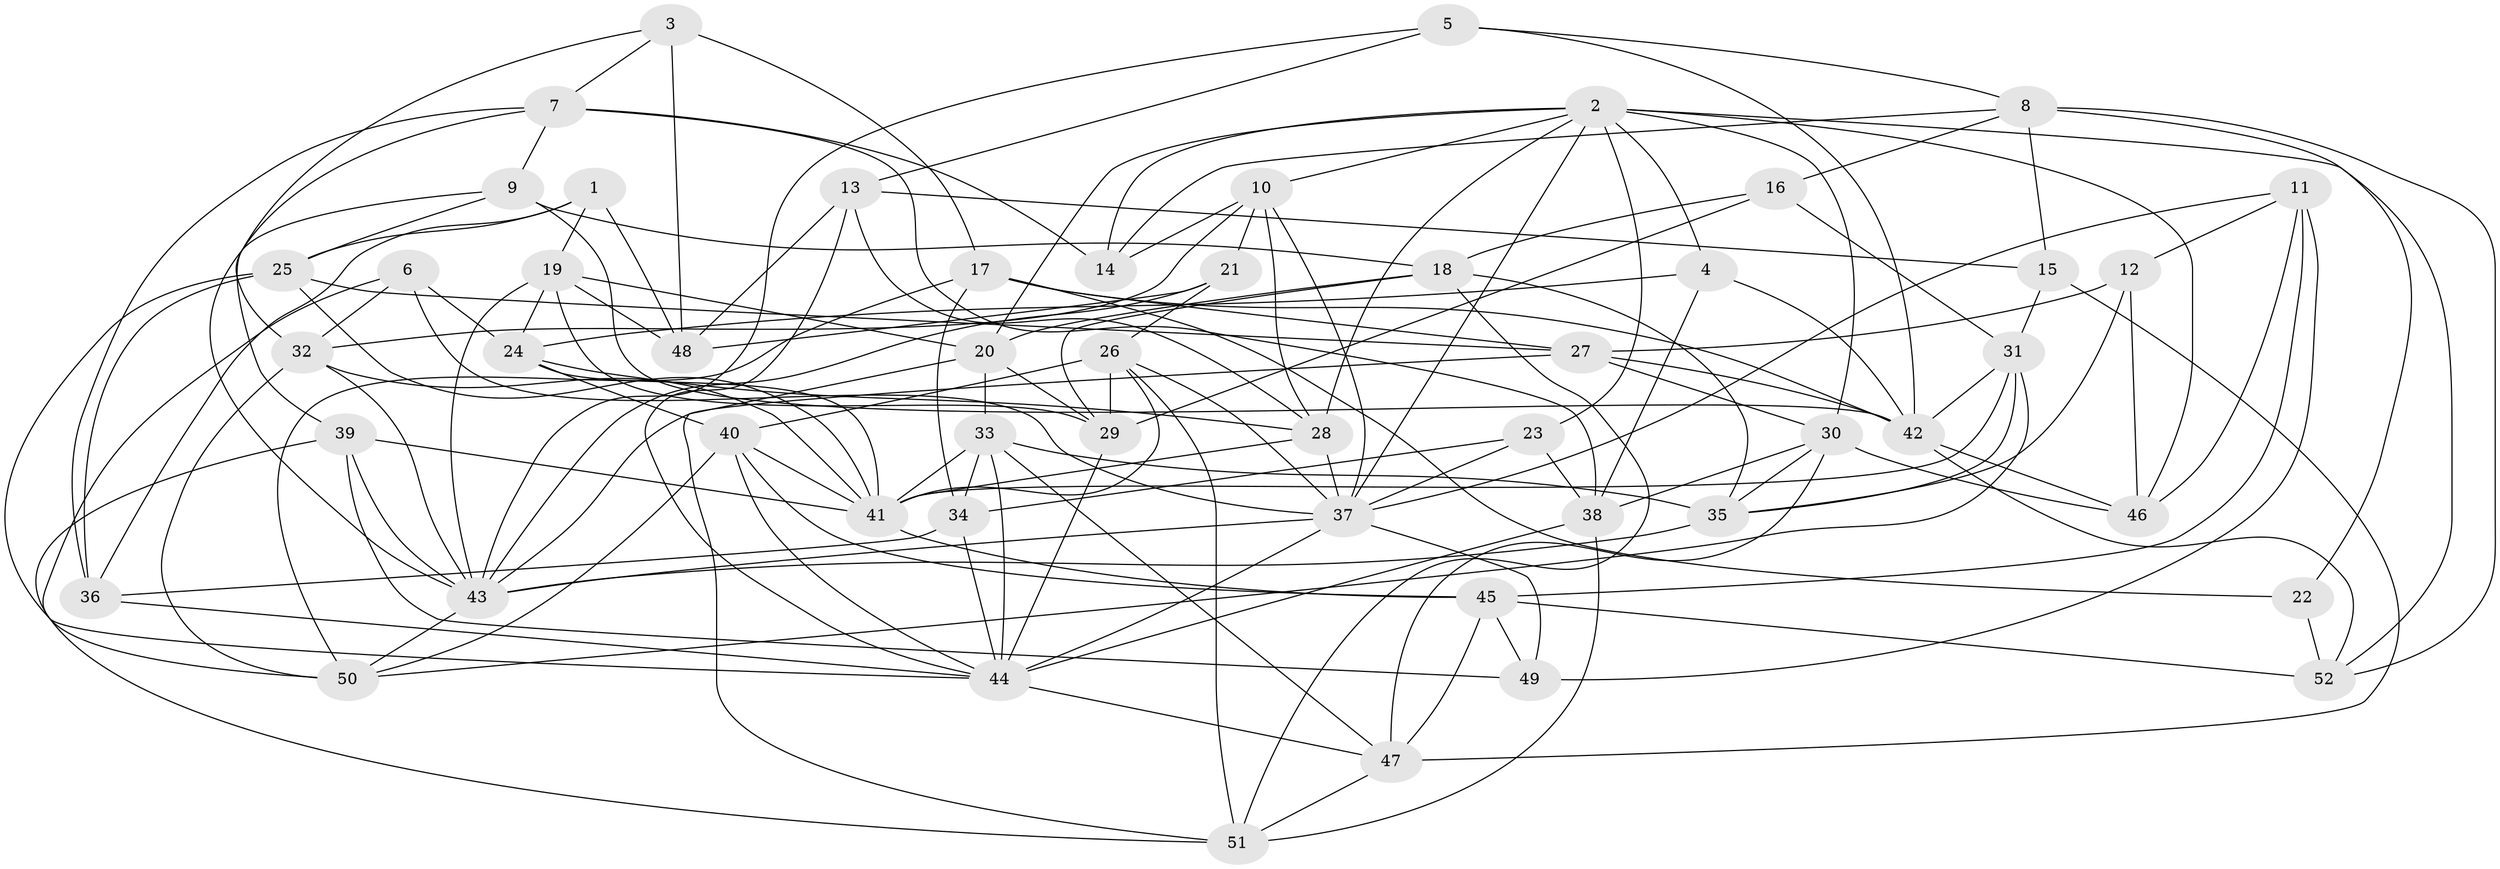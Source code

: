 // original degree distribution, {4: 1.0}
// Generated by graph-tools (version 1.1) at 2025/26/03/09/25 03:26:57]
// undirected, 52 vertices, 149 edges
graph export_dot {
graph [start="1"]
  node [color=gray90,style=filled];
  1;
  2;
  3;
  4;
  5;
  6;
  7;
  8;
  9;
  10;
  11;
  12;
  13;
  14;
  15;
  16;
  17;
  18;
  19;
  20;
  21;
  22;
  23;
  24;
  25;
  26;
  27;
  28;
  29;
  30;
  31;
  32;
  33;
  34;
  35;
  36;
  37;
  38;
  39;
  40;
  41;
  42;
  43;
  44;
  45;
  46;
  47;
  48;
  49;
  50;
  51;
  52;
  1 -- 19 [weight=1.0];
  1 -- 25 [weight=1.0];
  1 -- 36 [weight=1.0];
  1 -- 48 [weight=1.0];
  2 -- 4 [weight=1.0];
  2 -- 10 [weight=1.0];
  2 -- 14 [weight=1.0];
  2 -- 20 [weight=1.0];
  2 -- 23 [weight=1.0];
  2 -- 28 [weight=1.0];
  2 -- 30 [weight=1.0];
  2 -- 37 [weight=1.0];
  2 -- 46 [weight=1.0];
  2 -- 52 [weight=1.0];
  3 -- 7 [weight=1.0];
  3 -- 17 [weight=1.0];
  3 -- 32 [weight=1.0];
  3 -- 48 [weight=1.0];
  4 -- 24 [weight=1.0];
  4 -- 38 [weight=1.0];
  4 -- 42 [weight=1.0];
  5 -- 8 [weight=1.0];
  5 -- 13 [weight=1.0];
  5 -- 42 [weight=1.0];
  5 -- 43 [weight=1.0];
  6 -- 24 [weight=1.0];
  6 -- 32 [weight=1.0];
  6 -- 37 [weight=1.0];
  6 -- 50 [weight=1.0];
  7 -- 9 [weight=1.0];
  7 -- 14 [weight=1.0];
  7 -- 36 [weight=1.0];
  7 -- 38 [weight=1.0];
  7 -- 39 [weight=1.0];
  8 -- 14 [weight=1.0];
  8 -- 15 [weight=1.0];
  8 -- 16 [weight=1.0];
  8 -- 22 [weight=1.0];
  8 -- 52 [weight=1.0];
  9 -- 18 [weight=1.0];
  9 -- 25 [weight=1.0];
  9 -- 42 [weight=2.0];
  9 -- 43 [weight=1.0];
  10 -- 14 [weight=1.0];
  10 -- 21 [weight=1.0];
  10 -- 28 [weight=1.0];
  10 -- 32 [weight=1.0];
  10 -- 37 [weight=1.0];
  11 -- 12 [weight=1.0];
  11 -- 37 [weight=1.0];
  11 -- 45 [weight=1.0];
  11 -- 46 [weight=1.0];
  11 -- 49 [weight=2.0];
  12 -- 27 [weight=1.0];
  12 -- 35 [weight=1.0];
  12 -- 46 [weight=1.0];
  13 -- 15 [weight=1.0];
  13 -- 28 [weight=1.0];
  13 -- 44 [weight=1.0];
  13 -- 48 [weight=2.0];
  15 -- 31 [weight=1.0];
  15 -- 47 [weight=1.0];
  16 -- 18 [weight=1.0];
  16 -- 29 [weight=1.0];
  16 -- 31 [weight=1.0];
  17 -- 22 [weight=1.0];
  17 -- 27 [weight=1.0];
  17 -- 34 [weight=1.0];
  17 -- 42 [weight=1.0];
  17 -- 50 [weight=1.0];
  18 -- 20 [weight=1.0];
  18 -- 29 [weight=1.0];
  18 -- 35 [weight=1.0];
  18 -- 51 [weight=1.0];
  19 -- 20 [weight=1.0];
  19 -- 24 [weight=1.0];
  19 -- 29 [weight=1.0];
  19 -- 43 [weight=1.0];
  19 -- 48 [weight=1.0];
  20 -- 29 [weight=1.0];
  20 -- 33 [weight=1.0];
  20 -- 51 [weight=1.0];
  21 -- 26 [weight=1.0];
  21 -- 43 [weight=1.0];
  21 -- 48 [weight=1.0];
  22 -- 52 [weight=2.0];
  23 -- 34 [weight=1.0];
  23 -- 37 [weight=1.0];
  23 -- 38 [weight=1.0];
  24 -- 28 [weight=1.0];
  24 -- 40 [weight=1.0];
  24 -- 41 [weight=1.0];
  25 -- 27 [weight=1.0];
  25 -- 36 [weight=1.0];
  25 -- 41 [weight=1.0];
  25 -- 44 [weight=1.0];
  26 -- 29 [weight=1.0];
  26 -- 37 [weight=1.0];
  26 -- 40 [weight=1.0];
  26 -- 41 [weight=1.0];
  26 -- 51 [weight=1.0];
  27 -- 30 [weight=1.0];
  27 -- 42 [weight=1.0];
  27 -- 43 [weight=1.0];
  28 -- 37 [weight=1.0];
  28 -- 41 [weight=1.0];
  29 -- 44 [weight=1.0];
  30 -- 35 [weight=1.0];
  30 -- 38 [weight=1.0];
  30 -- 46 [weight=1.0];
  30 -- 47 [weight=1.0];
  31 -- 35 [weight=1.0];
  31 -- 41 [weight=1.0];
  31 -- 42 [weight=1.0];
  31 -- 50 [weight=1.0];
  32 -- 41 [weight=1.0];
  32 -- 43 [weight=1.0];
  32 -- 50 [weight=1.0];
  33 -- 34 [weight=1.0];
  33 -- 35 [weight=1.0];
  33 -- 41 [weight=1.0];
  33 -- 44 [weight=1.0];
  33 -- 47 [weight=1.0];
  34 -- 36 [weight=2.0];
  34 -- 44 [weight=1.0];
  35 -- 43 [weight=1.0];
  36 -- 44 [weight=1.0];
  37 -- 43 [weight=1.0];
  37 -- 44 [weight=1.0];
  37 -- 49 [weight=1.0];
  38 -- 44 [weight=1.0];
  38 -- 51 [weight=1.0];
  39 -- 41 [weight=1.0];
  39 -- 43 [weight=1.0];
  39 -- 49 [weight=2.0];
  39 -- 51 [weight=1.0];
  40 -- 41 [weight=1.0];
  40 -- 44 [weight=1.0];
  40 -- 45 [weight=1.0];
  40 -- 50 [weight=1.0];
  41 -- 45 [weight=1.0];
  42 -- 46 [weight=2.0];
  42 -- 52 [weight=1.0];
  43 -- 50 [weight=1.0];
  44 -- 47 [weight=1.0];
  45 -- 47 [weight=1.0];
  45 -- 49 [weight=1.0];
  45 -- 52 [weight=1.0];
  47 -- 51 [weight=1.0];
}
